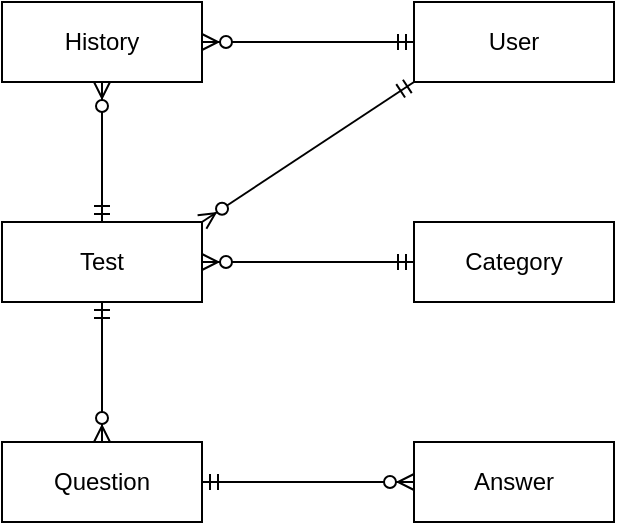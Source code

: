 <mxfile version="12.9.14" type="github"><diagram id="C5RBs43oDa-KdzZeNtuy" name="Page-1"><mxGraphModel dx="806" dy="441" grid="1" gridSize="10" guides="1" tooltips="1" connect="1" arrows="1" fold="1" page="1" pageScale="1" pageWidth="827" pageHeight="1169" math="0" shadow="0"><root><mxCell id="WIyWlLk6GJQsqaUBKTNV-0"/><mxCell id="WIyWlLk6GJQsqaUBKTNV-1" parent="WIyWlLk6GJQsqaUBKTNV-0"/><mxCell id="x2vHsNpDkuOQooNERqbz-79" value="User" style="whiteSpace=wrap;html=1;align=center;rounded=0;shadow=0;glass=0;" vertex="1" parent="WIyWlLk6GJQsqaUBKTNV-1"><mxGeometry x="570" y="40" width="100" height="40" as="geometry"/></mxCell><mxCell id="x2vHsNpDkuOQooNERqbz-80" value="Test" style="whiteSpace=wrap;html=1;align=center;rounded=0;shadow=0;glass=0;" vertex="1" parent="WIyWlLk6GJQsqaUBKTNV-1"><mxGeometry x="364" y="150" width="100" height="40" as="geometry"/></mxCell><mxCell id="x2vHsNpDkuOQooNERqbz-81" value="Question" style="whiteSpace=wrap;html=1;align=center;rounded=0;shadow=0;glass=0;" vertex="1" parent="WIyWlLk6GJQsqaUBKTNV-1"><mxGeometry x="364" y="260" width="100" height="40" as="geometry"/></mxCell><mxCell id="x2vHsNpDkuOQooNERqbz-82" value="Answer" style="whiteSpace=wrap;html=1;align=center;rounded=0;shadow=0;glass=0;" vertex="1" parent="WIyWlLk6GJQsqaUBKTNV-1"><mxGeometry x="570" y="260" width="100" height="40" as="geometry"/></mxCell><mxCell id="x2vHsNpDkuOQooNERqbz-83" value="Category" style="whiteSpace=wrap;html=1;align=center;rounded=0;shadow=0;glass=0;" vertex="1" parent="WIyWlLk6GJQsqaUBKTNV-1"><mxGeometry x="570" y="150" width="100" height="40" as="geometry"/></mxCell><mxCell id="x2vHsNpDkuOQooNERqbz-85" value="History" style="whiteSpace=wrap;html=1;align=center;rounded=0;shadow=0;glass=0;" vertex="1" parent="WIyWlLk6GJQsqaUBKTNV-1"><mxGeometry x="364" y="40" width="100" height="40" as="geometry"/></mxCell><mxCell id="x2vHsNpDkuOQooNERqbz-114" value="" style="fontSize=12;html=1;endArrow=ERzeroToMany;startArrow=ERmandOne;shadow=0;entryX=1;entryY=0.5;entryDx=0;entryDy=0;exitX=0;exitY=0.5;exitDx=0;exitDy=0;" edge="1" parent="WIyWlLk6GJQsqaUBKTNV-1" source="x2vHsNpDkuOQooNERqbz-83" target="x2vHsNpDkuOQooNERqbz-80"><mxGeometry width="100" height="100" relative="1" as="geometry"><mxPoint x="520" y="190" as="sourcePoint"/><mxPoint x="370" y="170" as="targetPoint"/></mxGeometry></mxCell><mxCell id="x2vHsNpDkuOQooNERqbz-118" value="" style="fontSize=12;html=1;endArrow=ERzeroToMany;startArrow=ERmandOne;shadow=0;exitX=0;exitY=0.5;exitDx=0;exitDy=0;entryX=1;entryY=0.5;entryDx=0;entryDy=0;" edge="1" parent="WIyWlLk6GJQsqaUBKTNV-1" source="x2vHsNpDkuOQooNERqbz-79" target="x2vHsNpDkuOQooNERqbz-85"><mxGeometry width="100" height="100" relative="1" as="geometry"><mxPoint x="420" y="210" as="sourcePoint"/><mxPoint x="490" y="20" as="targetPoint"/></mxGeometry></mxCell><mxCell id="x2vHsNpDkuOQooNERqbz-119" value="" style="fontSize=12;html=1;endArrow=ERzeroToMany;startArrow=ERmandOne;shadow=0;exitX=0.5;exitY=0;exitDx=0;exitDy=0;entryX=0.5;entryY=1;entryDx=0;entryDy=0;" edge="1" parent="WIyWlLk6GJQsqaUBKTNV-1" source="x2vHsNpDkuOQooNERqbz-80" target="x2vHsNpDkuOQooNERqbz-85"><mxGeometry width="100" height="100" relative="1" as="geometry"><mxPoint x="490" y="250" as="sourcePoint"/><mxPoint x="520" y="110" as="targetPoint"/></mxGeometry></mxCell><mxCell id="x2vHsNpDkuOQooNERqbz-120" value="" style="fontSize=12;html=1;endArrow=ERzeroToMany;startArrow=ERmandOne;shadow=0;entryX=1;entryY=0;entryDx=0;entryDy=0;exitX=0;exitY=1;exitDx=0;exitDy=0;" edge="1" parent="WIyWlLk6GJQsqaUBKTNV-1" source="x2vHsNpDkuOQooNERqbz-79" target="x2vHsNpDkuOQooNERqbz-80"><mxGeometry width="100" height="100" relative="1" as="geometry"><mxPoint x="420" y="210" as="sourcePoint"/><mxPoint x="520" y="110" as="targetPoint"/></mxGeometry></mxCell><mxCell id="x2vHsNpDkuOQooNERqbz-121" value="" style="fontSize=12;html=1;endArrow=ERzeroToMany;startArrow=ERmandOne;shadow=0;exitX=0.5;exitY=1;exitDx=0;exitDy=0;entryX=0.5;entryY=0;entryDx=0;entryDy=0;" edge="1" parent="WIyWlLk6GJQsqaUBKTNV-1" source="x2vHsNpDkuOQooNERqbz-80" target="x2vHsNpDkuOQooNERqbz-81"><mxGeometry width="100" height="100" relative="1" as="geometry"><mxPoint x="140" y="310" as="sourcePoint"/><mxPoint x="240" y="210" as="targetPoint"/></mxGeometry></mxCell><mxCell id="x2vHsNpDkuOQooNERqbz-122" value="" style="fontSize=12;html=1;endArrow=ERzeroToMany;startArrow=ERmandOne;shadow=0;entryX=0;entryY=0.5;entryDx=0;entryDy=0;exitX=1;exitY=0.5;exitDx=0;exitDy=0;" edge="1" parent="WIyWlLk6GJQsqaUBKTNV-1" source="x2vHsNpDkuOQooNERqbz-81" target="x2vHsNpDkuOQooNERqbz-82"><mxGeometry width="100" height="100" relative="1" as="geometry"><mxPoint x="200" y="350" as="sourcePoint"/><mxPoint x="300" y="250" as="targetPoint"/></mxGeometry></mxCell></root></mxGraphModel></diagram></mxfile>